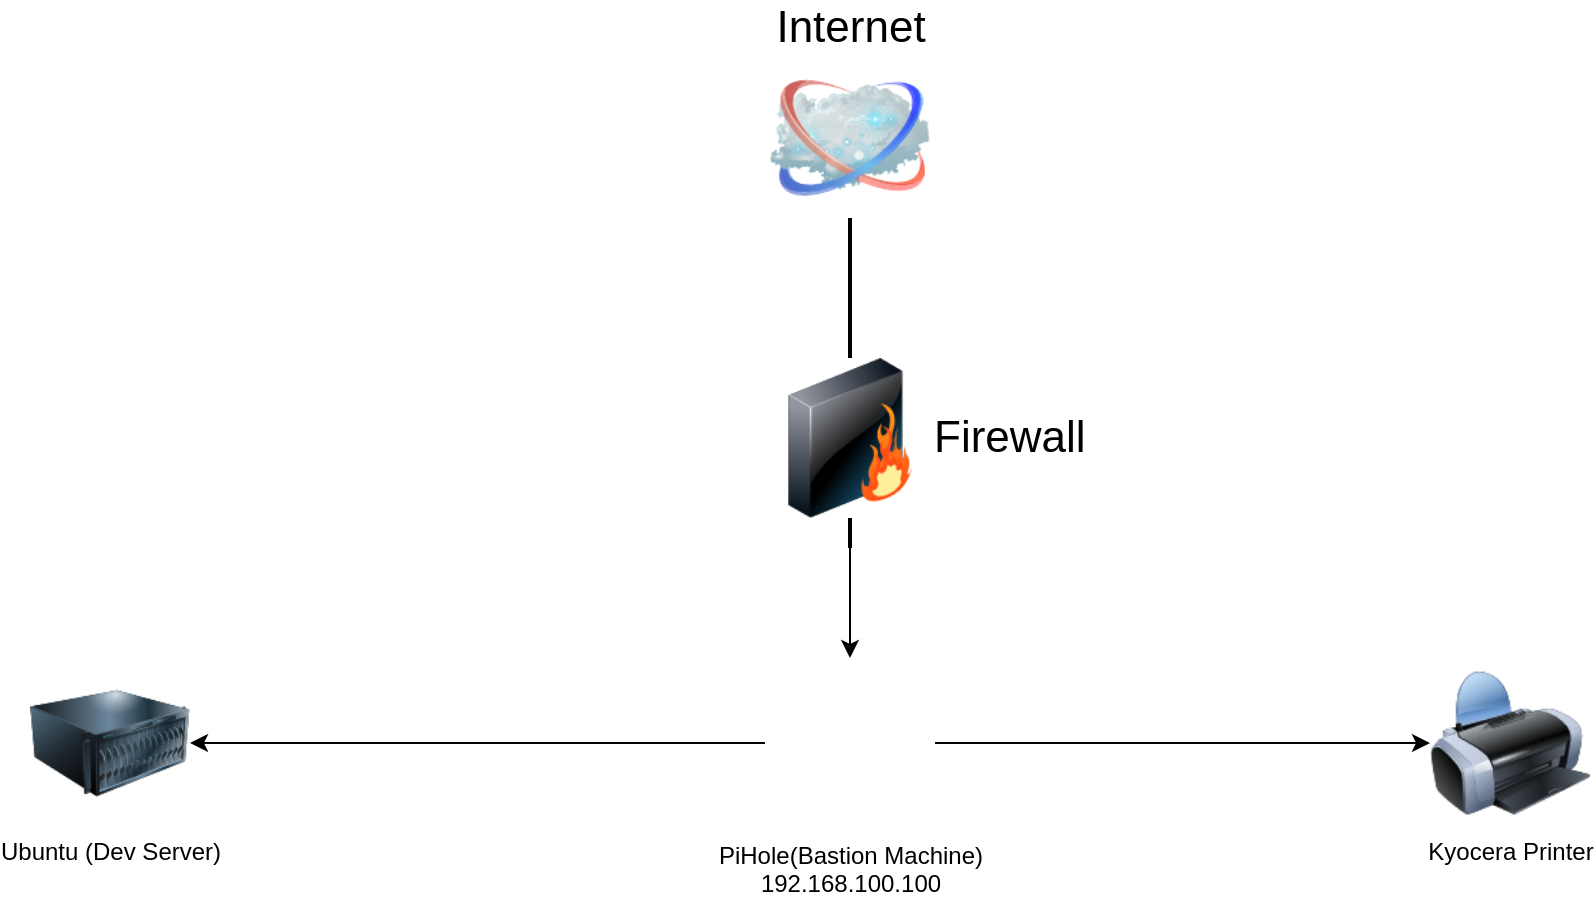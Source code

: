 <mxfile version="14.6.6" type="github">
  <diagram name="Page-1" id="55a83fd1-7818-8e21-69c5-c3457e3827bb">
    <mxGraphModel dx="946" dy="673" grid="1" gridSize="10" guides="1" tooltips="1" connect="1" arrows="1" fold="1" page="1" pageScale="1" pageWidth="1100" pageHeight="850" background="#ffffff" math="0" shadow="0">
      <root>
        <mxCell id="0" />
        <mxCell id="1" parent="0" />
        <mxCell id="69ecfefc5c41e42c-18" style="edgeStyle=none;rounded=0;html=1;labelBackgroundColor=none;endArrow=none;strokeWidth=2;fontFamily=Verdana;fontSize=22" parent="1" target="69ecfefc5c41e42c-3" edge="1">
          <mxGeometry relative="1" as="geometry">
            <mxPoint x="510" y="385" as="sourcePoint" />
          </mxGeometry>
        </mxCell>
        <mxCell id="69ecfefc5c41e42c-2" value="Internet" style="image;html=1;labelBackgroundColor=#ffffff;image=img/lib/clip_art/networking/Cloud_128x128.png;rounded=1;shadow=0;comic=0;strokeWidth=2;fontSize=22;labelPosition=center;verticalLabelPosition=top;align=center;verticalAlign=bottom;" parent="1" vertex="1">
          <mxGeometry x="470" y="140" width="80" height="80" as="geometry" />
        </mxCell>
        <mxCell id="69ecfefc5c41e42c-19" style="edgeStyle=none;rounded=0;html=1;labelBackgroundColor=none;endArrow=none;strokeWidth=2;fontFamily=Verdana;fontSize=22" parent="1" source="69ecfefc5c41e42c-3" target="69ecfefc5c41e42c-2" edge="1">
          <mxGeometry relative="1" as="geometry" />
        </mxCell>
        <mxCell id="7t717o1gi653Xlh6uHHn-2" style="edgeStyle=orthogonalEdgeStyle;rounded=0;orthogonalLoop=1;jettySize=auto;html=1;" edge="1" parent="1" source="69ecfefc5c41e42c-3" target="7t717o1gi653Xlh6uHHn-1">
          <mxGeometry relative="1" as="geometry" />
        </mxCell>
        <object label="Firewall" DyDNSProvider="duckdns.org" DyDNSUser="Gmail - sfbushie@gmail.com" DNSname="sahomeserver.duckdns.org" Port="2022" CurrentServer="Ubuntu - 192.168.100.120" id="69ecfefc5c41e42c-3">
          <mxCell style="image;html=1;labelBackgroundColor=#ffffff;image=img/lib/clip_art/networking/Firewall_128x128.png;rounded=1;shadow=0;comic=0;strokeWidth=2;fontSize=22;labelPosition=right;verticalLabelPosition=middle;align=left;verticalAlign=middle;" parent="1" vertex="1">
            <mxGeometry x="470" y="290" width="80" height="80" as="geometry" />
          </mxCell>
        </object>
        <mxCell id="7t717o1gi653Xlh6uHHn-4" style="edgeStyle=orthogonalEdgeStyle;rounded=0;orthogonalLoop=1;jettySize=auto;html=1;entryX=1;entryY=0.5;entryDx=0;entryDy=0;" edge="1" parent="1" source="7t717o1gi653Xlh6uHHn-1" target="7t717o1gi653Xlh6uHHn-3">
          <mxGeometry relative="1" as="geometry" />
        </mxCell>
        <mxCell id="7t717o1gi653Xlh6uHHn-6" style="edgeStyle=orthogonalEdgeStyle;rounded=0;orthogonalLoop=1;jettySize=auto;html=1;" edge="1" parent="1" source="7t717o1gi653Xlh6uHHn-1" target="7t717o1gi653Xlh6uHHn-5">
          <mxGeometry relative="1" as="geometry">
            <mxPoint x="740" y="490" as="targetPoint" />
          </mxGeometry>
        </mxCell>
        <object label="PiHole(Bastion Machine)&lt;br&gt;192.168.100.100" IP="192.168.100.100" User="pi" id="7t717o1gi653Xlh6uHHn-1">
          <mxCell style="shape=image;html=1;verticalAlign=top;verticalLabelPosition=bottom;labelBackgroundColor=#ffffff;imageAspect=0;aspect=fixed;image=https://cdn2.iconfinder.com/data/icons/system-flat-buttons/512/raspberry-128.png" vertex="1" parent="1">
            <mxGeometry x="467.5" y="440" width="85" height="85" as="geometry" />
          </mxCell>
        </object>
        <object label="Ubuntu (Dev Server)" placeholders="1" IP="192.168.100.120" User="Ubuntu" Tasks="HomeAssistant" id="7t717o1gi653Xlh6uHHn-3">
          <mxCell style="image;html=1;image=img/lib/clip_art/computers/Server_128x128.png" vertex="1" parent="1">
            <mxGeometry x="100" y="442.5" width="80" height="80" as="geometry" />
          </mxCell>
        </object>
        <mxCell id="7t717o1gi653Xlh6uHHn-5" value="Kyocera Printer&lt;br&gt;" style="image;html=1;image=img/lib/clip_art/computers/Printer_128x128.png" vertex="1" parent="1">
          <mxGeometry x="800" y="442.5" width="80" height="80" as="geometry" />
        </mxCell>
      </root>
    </mxGraphModel>
  </diagram>
</mxfile>
